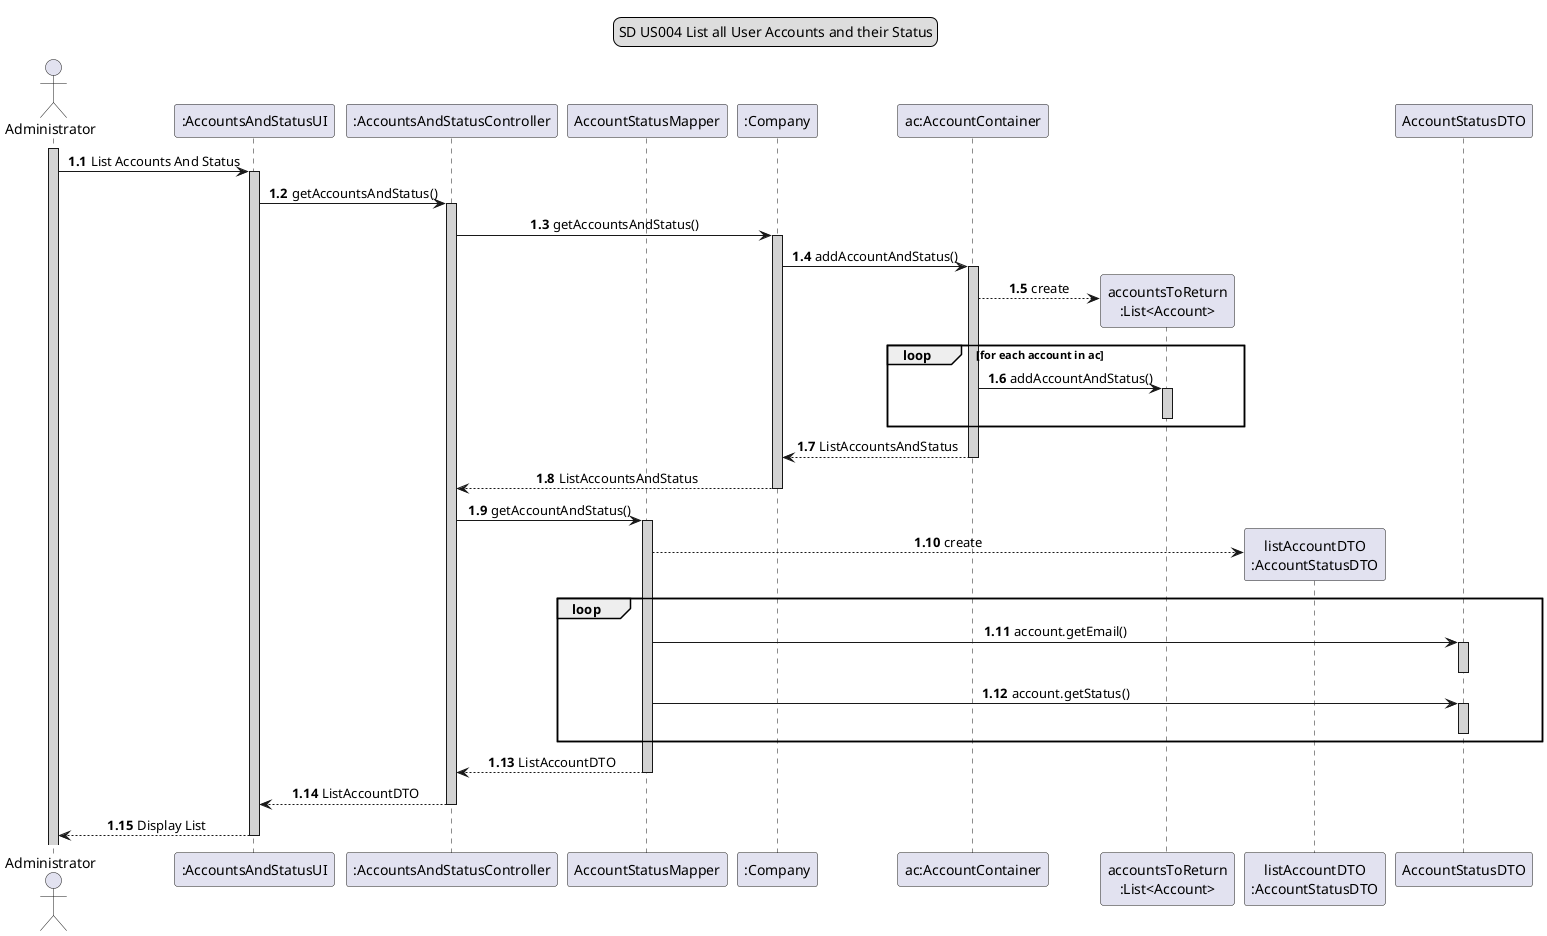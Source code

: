 @startuml

skinparam sequenceMessageAlign center

legend top
SD US004 List all User Accounts and their Status
end legend

autoactivate on
autonumber 1.1

actor "Administrator" as A
activate A #lightgrey
participant ":AccountsAndStatusUI" as B
participant ":AccountsAndStatusController" as C
participant "AccountStatusMapper" as D



A -> B #lightgrey: List Accounts And Status
B -> C #lightgrey: getAccountsAndStatus()
participant ":Company" as F
C -> F #lightgrey: getAccountsAndStatus()
participant "ac:AccountContainer" as G
F -> G #lightgrey: addAccountAndStatus()
G --> "accountsToReturn\n:List<Account>" **: create
loop for each account in ac
G -> "accountsToReturn\n:List<Account>" #lightgrey: addAccountAndStatus()
deactivate
end
G --> F: ListAccountsAndStatus
F --> C: ListAccountsAndStatus
C -> D #lightgrey: getAccountAndStatus()



D --> "listAccountDTO\n:AccountStatusDTO" ** : create
loop
D -> "AccountStatusDTO" #lightgrey: account.getEmail()
deactivate
D -> "AccountStatusDTO" #lightgrey: account.getStatus()
deactivate
end



D --> C: ListAccountDTO
C --> B: ListAccountDTO
B --> A: Display List

@enduml

